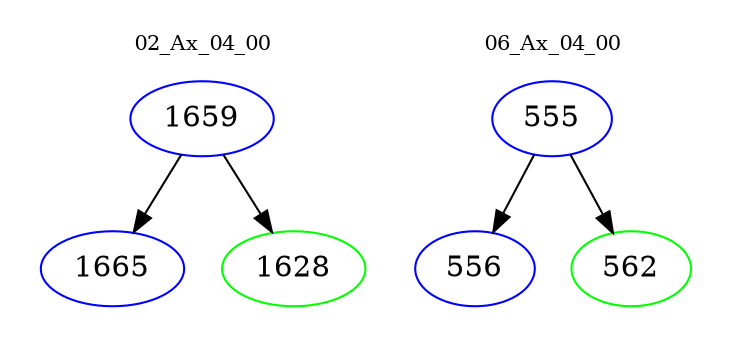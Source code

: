 digraph{
subgraph cluster_0 {
color = white
label = "02_Ax_04_00";
fontsize=10;
T0_1659 [label="1659", color="blue"]
T0_1659 -> T0_1665 [color="black"]
T0_1665 [label="1665", color="blue"]
T0_1659 -> T0_1628 [color="black"]
T0_1628 [label="1628", color="green"]
}
subgraph cluster_1 {
color = white
label = "06_Ax_04_00";
fontsize=10;
T1_555 [label="555", color="blue"]
T1_555 -> T1_556 [color="black"]
T1_556 [label="556", color="blue"]
T1_555 -> T1_562 [color="black"]
T1_562 [label="562", color="green"]
}
}

